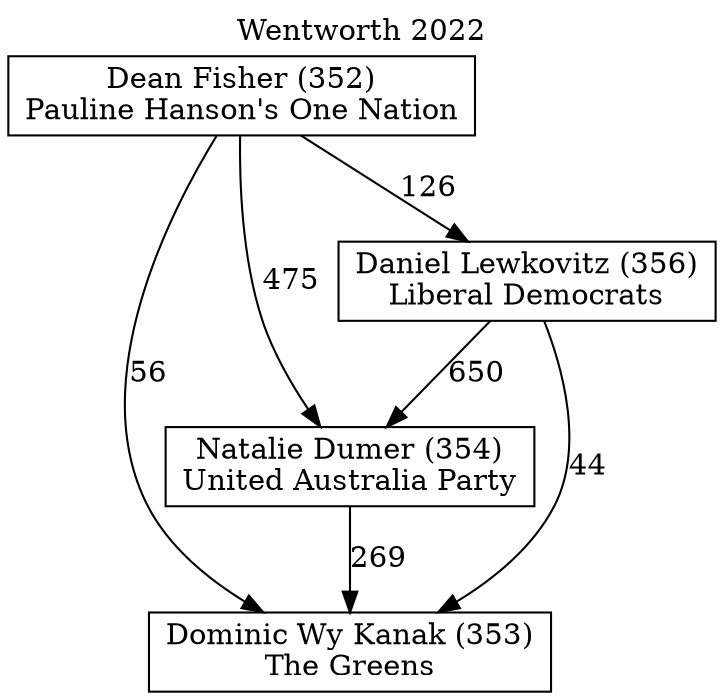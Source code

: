 // House preference flow
digraph "Dominic Wy Kanak (353)_Wentworth_2022" {
	graph [label="Wentworth 2022" labelloc=t]
	node [shape=box]
	"Dominic Wy Kanak (353)" [label="Dominic Wy Kanak (353)
The Greens"]
	"Natalie Dumer (354)" [label="Natalie Dumer (354)
United Australia Party"]
	"Daniel Lewkovitz (356)" [label="Daniel Lewkovitz (356)
Liberal Democrats"]
	"Dean Fisher (352)" [label="Dean Fisher (352)
Pauline Hanson's One Nation"]
	"Dominic Wy Kanak (353)" [label="Dominic Wy Kanak (353)
The Greens"]
	"Daniel Lewkovitz (356)" [label="Daniel Lewkovitz (356)
Liberal Democrats"]
	"Dean Fisher (352)" [label="Dean Fisher (352)
Pauline Hanson's One Nation"]
	"Dominic Wy Kanak (353)" [label="Dominic Wy Kanak (353)
The Greens"]
	"Dean Fisher (352)" [label="Dean Fisher (352)
Pauline Hanson's One Nation"]
	"Dean Fisher (352)" [label="Dean Fisher (352)
Pauline Hanson's One Nation"]
	"Daniel Lewkovitz (356)" [label="Daniel Lewkovitz (356)
Liberal Democrats"]
	"Dean Fisher (352)" [label="Dean Fisher (352)
Pauline Hanson's One Nation"]
	"Dean Fisher (352)" [label="Dean Fisher (352)
Pauline Hanson's One Nation"]
	"Natalie Dumer (354)" [label="Natalie Dumer (354)
United Australia Party"]
	"Daniel Lewkovitz (356)" [label="Daniel Lewkovitz (356)
Liberal Democrats"]
	"Dean Fisher (352)" [label="Dean Fisher (352)
Pauline Hanson's One Nation"]
	"Natalie Dumer (354)" [label="Natalie Dumer (354)
United Australia Party"]
	"Dean Fisher (352)" [label="Dean Fisher (352)
Pauline Hanson's One Nation"]
	"Dean Fisher (352)" [label="Dean Fisher (352)
Pauline Hanson's One Nation"]
	"Daniel Lewkovitz (356)" [label="Daniel Lewkovitz (356)
Liberal Democrats"]
	"Dean Fisher (352)" [label="Dean Fisher (352)
Pauline Hanson's One Nation"]
	"Dean Fisher (352)" [label="Dean Fisher (352)
Pauline Hanson's One Nation"]
	"Natalie Dumer (354)" -> "Dominic Wy Kanak (353)" [label=269]
	"Daniel Lewkovitz (356)" -> "Natalie Dumer (354)" [label=650]
	"Dean Fisher (352)" -> "Daniel Lewkovitz (356)" [label=126]
	"Daniel Lewkovitz (356)" -> "Dominic Wy Kanak (353)" [label=44]
	"Dean Fisher (352)" -> "Dominic Wy Kanak (353)" [label=56]
	"Dean Fisher (352)" -> "Natalie Dumer (354)" [label=475]
}
